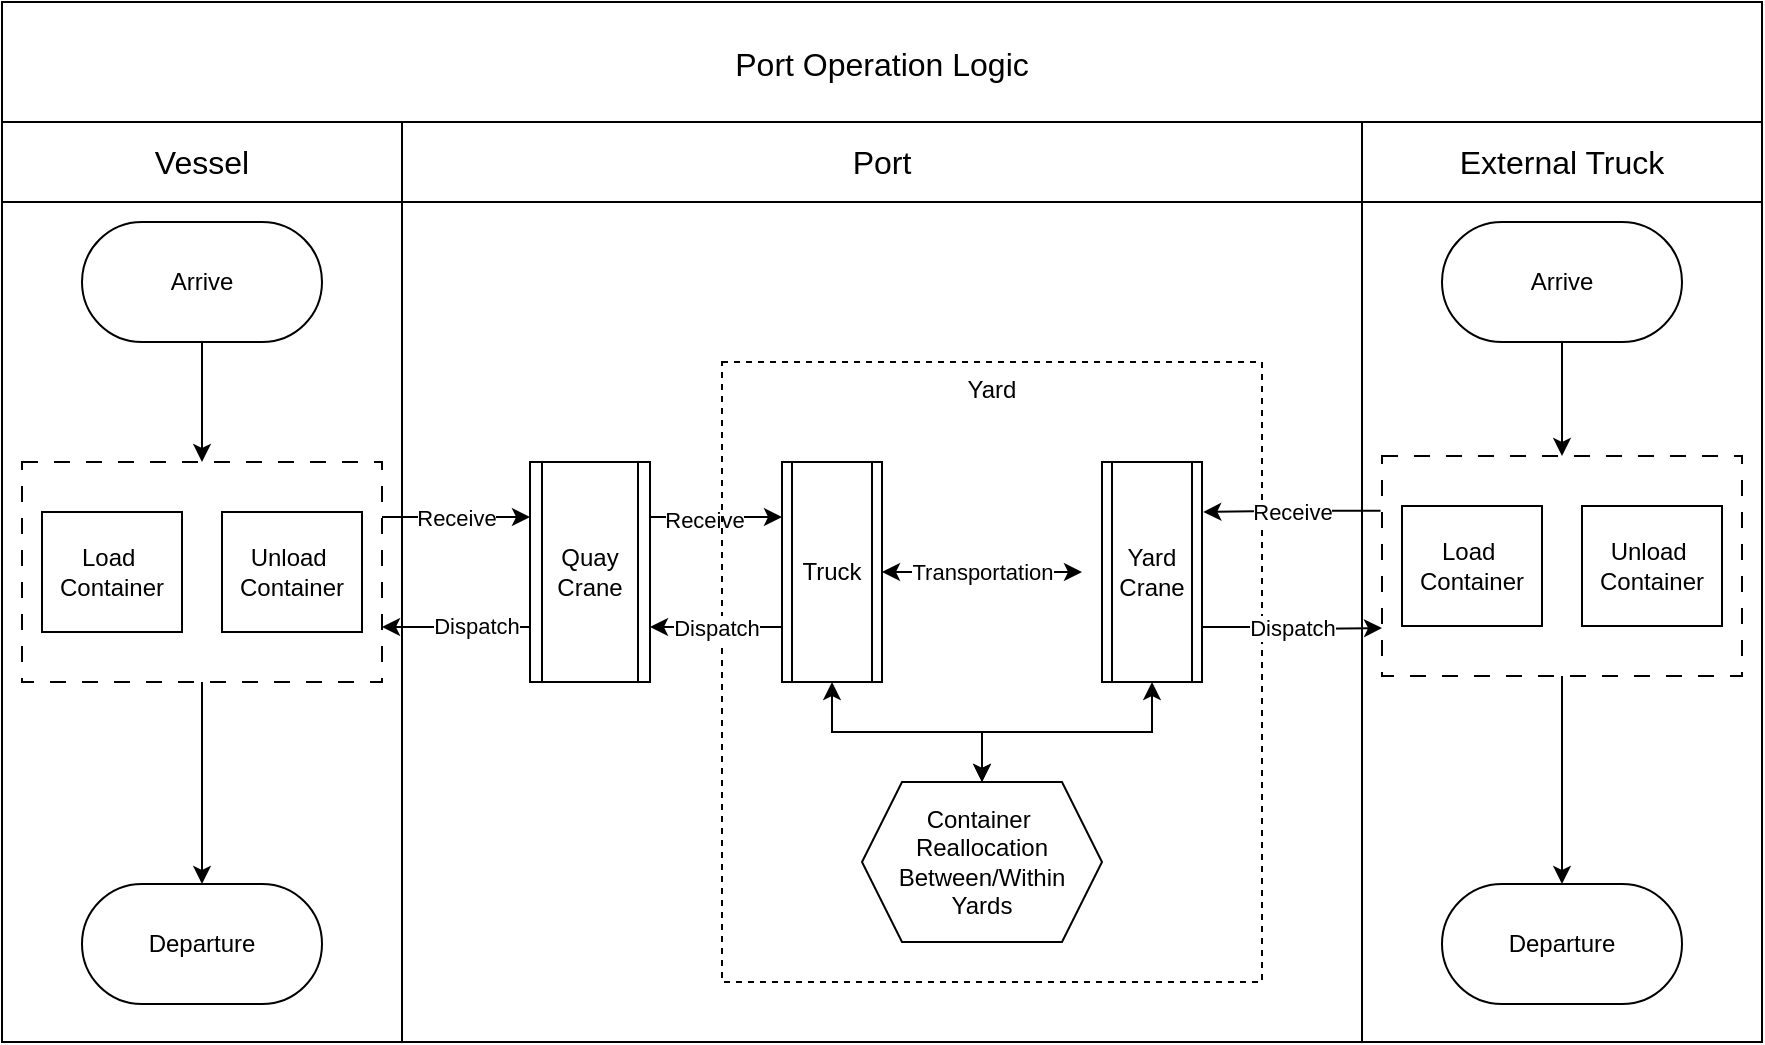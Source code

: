 <mxfile version="21.2.1" type="device">
  <diagram id="kgpKYQtTHZ0yAKxKKP6v" name="Page-1">
    <mxGraphModel dx="1728" dy="1004" grid="1" gridSize="10" guides="1" tooltips="1" connect="1" arrows="1" fold="1" page="1" pageScale="1" pageWidth="850" pageHeight="1100" math="0" shadow="0">
      <root>
        <mxCell id="0" />
        <mxCell id="1" parent="0" />
        <mxCell id="H2wxgID-5hjO3u1uiLOb-33" value="Port Operation Logic" style="shape=table;startSize=60;container=1;collapsible=0;childLayout=tableLayout;strokeColor=default;fontSize=16;" vertex="1" parent="1">
          <mxGeometry x="80" y="160" width="880" height="520" as="geometry" />
        </mxCell>
        <mxCell id="H2wxgID-5hjO3u1uiLOb-34" value="" style="shape=tableRow;horizontal=0;startSize=0;swimlaneHead=0;swimlaneBody=0;strokeColor=inherit;top=0;left=0;bottom=0;right=0;collapsible=0;dropTarget=0;fillColor=none;points=[[0,0.5],[1,0.5]];portConstraint=eastwest;fontSize=16;" vertex="1" parent="H2wxgID-5hjO3u1uiLOb-33">
          <mxGeometry y="60" width="880" height="40" as="geometry" />
        </mxCell>
        <mxCell id="H2wxgID-5hjO3u1uiLOb-35" value="Vessel" style="shape=partialRectangle;html=1;whiteSpace=wrap;connectable=0;strokeColor=inherit;overflow=hidden;fillColor=none;top=0;left=0;bottom=0;right=0;pointerEvents=1;fontSize=16;" vertex="1" parent="H2wxgID-5hjO3u1uiLOb-34">
          <mxGeometry width="200" height="40" as="geometry">
            <mxRectangle width="200" height="40" as="alternateBounds" />
          </mxGeometry>
        </mxCell>
        <mxCell id="H2wxgID-5hjO3u1uiLOb-36" value="Port" style="shape=partialRectangle;html=1;whiteSpace=wrap;connectable=0;strokeColor=inherit;overflow=hidden;fillColor=none;top=0;left=0;bottom=0;right=0;pointerEvents=1;fontSize=16;" vertex="1" parent="H2wxgID-5hjO3u1uiLOb-34">
          <mxGeometry x="200" width="480" height="40" as="geometry">
            <mxRectangle width="480" height="40" as="alternateBounds" />
          </mxGeometry>
        </mxCell>
        <mxCell id="H2wxgID-5hjO3u1uiLOb-37" value="External Truck" style="shape=partialRectangle;html=1;whiteSpace=wrap;connectable=0;strokeColor=inherit;overflow=hidden;fillColor=none;top=0;left=0;bottom=0;right=0;pointerEvents=1;fontSize=16;" vertex="1" parent="H2wxgID-5hjO3u1uiLOb-34">
          <mxGeometry x="680" width="200" height="40" as="geometry">
            <mxRectangle width="200" height="40" as="alternateBounds" />
          </mxGeometry>
        </mxCell>
        <mxCell id="H2wxgID-5hjO3u1uiLOb-38" value="" style="shape=tableRow;horizontal=0;startSize=0;swimlaneHead=0;swimlaneBody=0;strokeColor=inherit;top=0;left=0;bottom=0;right=0;collapsible=0;dropTarget=0;fillColor=none;points=[[0,0.5],[1,0.5]];portConstraint=eastwest;fontSize=16;" vertex="1" parent="H2wxgID-5hjO3u1uiLOb-33">
          <mxGeometry y="100" width="880" height="420" as="geometry" />
        </mxCell>
        <mxCell id="H2wxgID-5hjO3u1uiLOb-39" value="" style="shape=partialRectangle;html=1;whiteSpace=wrap;connectable=0;strokeColor=inherit;overflow=hidden;fillColor=none;top=0;left=0;bottom=0;right=0;pointerEvents=1;fontSize=16;" vertex="1" parent="H2wxgID-5hjO3u1uiLOb-38">
          <mxGeometry width="200" height="420" as="geometry">
            <mxRectangle width="200" height="420" as="alternateBounds" />
          </mxGeometry>
        </mxCell>
        <mxCell id="H2wxgID-5hjO3u1uiLOb-40" value="" style="shape=partialRectangle;html=1;whiteSpace=wrap;connectable=0;strokeColor=inherit;overflow=hidden;fillColor=none;top=0;left=0;bottom=0;right=0;pointerEvents=1;fontSize=16;" vertex="1" parent="H2wxgID-5hjO3u1uiLOb-38">
          <mxGeometry x="200" width="480" height="420" as="geometry">
            <mxRectangle width="480" height="420" as="alternateBounds" />
          </mxGeometry>
        </mxCell>
        <mxCell id="H2wxgID-5hjO3u1uiLOb-41" value="" style="shape=partialRectangle;html=1;whiteSpace=wrap;connectable=0;strokeColor=inherit;overflow=hidden;fillColor=none;top=0;left=0;bottom=0;right=0;pointerEvents=1;fontSize=16;" vertex="1" parent="H2wxgID-5hjO3u1uiLOb-38">
          <mxGeometry x="680" width="200" height="420" as="geometry">
            <mxRectangle width="200" height="420" as="alternateBounds" />
          </mxGeometry>
        </mxCell>
        <mxCell id="H2wxgID-5hjO3u1uiLOb-78" style="edgeStyle=orthogonalEdgeStyle;rounded=0;orthogonalLoop=1;jettySize=auto;html=1;" edge="1" parent="1" source="H2wxgID-5hjO3u1uiLOb-70" target="H2wxgID-5hjO3u1uiLOb-77">
          <mxGeometry relative="1" as="geometry" />
        </mxCell>
        <mxCell id="H2wxgID-5hjO3u1uiLOb-70" value="Arrive" style="rounded=1;whiteSpace=wrap;html=1;arcSize=50;" vertex="1" parent="1">
          <mxGeometry x="120" y="270" width="120" height="60" as="geometry" />
        </mxCell>
        <mxCell id="H2wxgID-5hjO3u1uiLOb-71" value="Departure" style="rounded=1;whiteSpace=wrap;html=1;arcSize=50;" vertex="1" parent="1">
          <mxGeometry x="120" y="601" width="120" height="60" as="geometry" />
        </mxCell>
        <mxCell id="H2wxgID-5hjO3u1uiLOb-96" style="edgeStyle=orthogonalEdgeStyle;rounded=0;orthogonalLoop=1;jettySize=auto;html=1;" edge="1" parent="1" source="H2wxgID-5hjO3u1uiLOb-73" target="H2wxgID-5hjO3u1uiLOb-95">
          <mxGeometry relative="1" as="geometry" />
        </mxCell>
        <mxCell id="H2wxgID-5hjO3u1uiLOb-73" value="Arrive" style="rounded=1;whiteSpace=wrap;html=1;arcSize=50;" vertex="1" parent="1">
          <mxGeometry x="800" y="270" width="120" height="60" as="geometry" />
        </mxCell>
        <mxCell id="H2wxgID-5hjO3u1uiLOb-74" value="Departure" style="rounded=1;whiteSpace=wrap;html=1;arcSize=50;" vertex="1" parent="1">
          <mxGeometry x="800" y="601" width="120" height="60" as="geometry" />
        </mxCell>
        <mxCell id="H2wxgID-5hjO3u1uiLOb-75" value="Load&amp;nbsp;&lt;br&gt;Container" style="rounded=0;whiteSpace=wrap;html=1;" vertex="1" parent="1">
          <mxGeometry x="100" y="415" width="70" height="60" as="geometry" />
        </mxCell>
        <mxCell id="H2wxgID-5hjO3u1uiLOb-76" value="Unload&amp;nbsp;&lt;br&gt;Container" style="rounded=0;whiteSpace=wrap;html=1;" vertex="1" parent="1">
          <mxGeometry x="190" y="415" width="70" height="60" as="geometry" />
        </mxCell>
        <mxCell id="H2wxgID-5hjO3u1uiLOb-79" style="edgeStyle=orthogonalEdgeStyle;rounded=0;orthogonalLoop=1;jettySize=auto;html=1;" edge="1" parent="1" source="H2wxgID-5hjO3u1uiLOb-77" target="H2wxgID-5hjO3u1uiLOb-71">
          <mxGeometry relative="1" as="geometry" />
        </mxCell>
        <mxCell id="H2wxgID-5hjO3u1uiLOb-102" value="Receive" style="edgeStyle=orthogonalEdgeStyle;rounded=0;orthogonalLoop=1;jettySize=auto;html=1;exitX=1;exitY=0.25;exitDx=0;exitDy=0;entryX=0;entryY=0.25;entryDx=0;entryDy=0;" edge="1" parent="1" source="H2wxgID-5hjO3u1uiLOb-77" target="H2wxgID-5hjO3u1uiLOb-80">
          <mxGeometry relative="1" as="geometry" />
        </mxCell>
        <mxCell id="H2wxgID-5hjO3u1uiLOb-77" value="" style="rounded=0;whiteSpace=wrap;html=1;fillColor=none;dashed=1;dashPattern=8 8;" vertex="1" parent="1">
          <mxGeometry x="90" y="390" width="180" height="110" as="geometry" />
        </mxCell>
        <mxCell id="H2wxgID-5hjO3u1uiLOb-88" style="edgeStyle=orthogonalEdgeStyle;rounded=0;orthogonalLoop=1;jettySize=auto;html=1;entryX=0;entryY=0.25;entryDx=0;entryDy=0;exitX=1;exitY=0.25;exitDx=0;exitDy=0;" edge="1" parent="1" source="H2wxgID-5hjO3u1uiLOb-80" target="H2wxgID-5hjO3u1uiLOb-109">
          <mxGeometry relative="1" as="geometry">
            <mxPoint x="480" y="417.5" as="targetPoint" />
          </mxGeometry>
        </mxCell>
        <mxCell id="H2wxgID-5hjO3u1uiLOb-89" value="Receive" style="edgeLabel;html=1;align=center;verticalAlign=middle;resizable=0;points=[];" vertex="1" connectable="0" parent="H2wxgID-5hjO3u1uiLOb-88">
          <mxGeometry x="-0.186" y="-1" relative="1" as="geometry">
            <mxPoint as="offset" />
          </mxGeometry>
        </mxCell>
        <mxCell id="H2wxgID-5hjO3u1uiLOb-104" style="edgeStyle=orthogonalEdgeStyle;rounded=0;orthogonalLoop=1;jettySize=auto;html=1;entryX=1;entryY=0.75;entryDx=0;entryDy=0;exitX=0;exitY=0.75;exitDx=0;exitDy=0;" edge="1" parent="1" source="H2wxgID-5hjO3u1uiLOb-80" target="H2wxgID-5hjO3u1uiLOb-77">
          <mxGeometry relative="1" as="geometry" />
        </mxCell>
        <mxCell id="H2wxgID-5hjO3u1uiLOb-105" value="Dispatch" style="edgeLabel;html=1;align=center;verticalAlign=middle;resizable=0;points=[];" vertex="1" connectable="0" parent="H2wxgID-5hjO3u1uiLOb-104">
          <mxGeometry x="-0.255" y="-1" relative="1" as="geometry">
            <mxPoint as="offset" />
          </mxGeometry>
        </mxCell>
        <mxCell id="H2wxgID-5hjO3u1uiLOb-80" value="Quay&lt;br&gt;Crane" style="shape=process;whiteSpace=wrap;html=1;backgroundOutline=1;" vertex="1" parent="1">
          <mxGeometry x="344" y="390" width="60" height="110" as="geometry" />
        </mxCell>
        <mxCell id="H2wxgID-5hjO3u1uiLOb-83" value="Yard" style="rounded=0;whiteSpace=wrap;html=1;fillColor=none;dashed=1;horizontal=1;verticalAlign=top;" vertex="1" parent="1">
          <mxGeometry x="440" y="340" width="270" height="310" as="geometry" />
        </mxCell>
        <mxCell id="H2wxgID-5hjO3u1uiLOb-92" value="Dispatch" style="edgeStyle=orthogonalEdgeStyle;rounded=0;orthogonalLoop=1;jettySize=auto;html=1;entryX=1;entryY=0.75;entryDx=0;entryDy=0;exitX=0;exitY=0.75;exitDx=0;exitDy=0;" edge="1" parent="1" source="H2wxgID-5hjO3u1uiLOb-109" target="H2wxgID-5hjO3u1uiLOb-80">
          <mxGeometry relative="1" as="geometry">
            <mxPoint x="480" y="472.5" as="sourcePoint" />
          </mxGeometry>
        </mxCell>
        <mxCell id="H2wxgID-5hjO3u1uiLOb-101" value="Transportation" style="edgeStyle=orthogonalEdgeStyle;rounded=0;orthogonalLoop=1;jettySize=auto;html=1;startArrow=classic;startFill=1;" edge="1" parent="1">
          <mxGeometry relative="1" as="geometry">
            <mxPoint x="520" y="445" as="sourcePoint" />
            <mxPoint x="620" y="445" as="targetPoint" />
          </mxGeometry>
        </mxCell>
        <mxCell id="H2wxgID-5hjO3u1uiLOb-107" value="Dispatch" style="edgeStyle=orthogonalEdgeStyle;rounded=0;orthogonalLoop=1;jettySize=auto;html=1;exitX=1;exitY=0.75;exitDx=0;exitDy=0;" edge="1" parent="1" source="H2wxgID-5hjO3u1uiLOb-111">
          <mxGeometry relative="1" as="geometry">
            <mxPoint x="660" y="472.5" as="sourcePoint" />
            <mxPoint x="770" y="473" as="targetPoint" />
          </mxGeometry>
        </mxCell>
        <mxCell id="H2wxgID-5hjO3u1uiLOb-93" value="Load&amp;nbsp;&lt;br&gt;Container" style="rounded=0;whiteSpace=wrap;html=1;" vertex="1" parent="1">
          <mxGeometry x="780" y="412" width="70" height="60" as="geometry" />
        </mxCell>
        <mxCell id="H2wxgID-5hjO3u1uiLOb-94" value="Unload&amp;nbsp;&lt;br&gt;Container" style="rounded=0;whiteSpace=wrap;html=1;" vertex="1" parent="1">
          <mxGeometry x="870" y="412" width="70" height="60" as="geometry" />
        </mxCell>
        <mxCell id="H2wxgID-5hjO3u1uiLOb-97" style="edgeStyle=orthogonalEdgeStyle;rounded=0;orthogonalLoop=1;jettySize=auto;html=1;" edge="1" parent="1" source="H2wxgID-5hjO3u1uiLOb-95" target="H2wxgID-5hjO3u1uiLOb-74">
          <mxGeometry relative="1" as="geometry" />
        </mxCell>
        <mxCell id="H2wxgID-5hjO3u1uiLOb-117" value="Receive" style="edgeStyle=orthogonalEdgeStyle;rounded=0;orthogonalLoop=1;jettySize=auto;html=1;exitX=-0.004;exitY=0.249;exitDx=0;exitDy=0;exitPerimeter=0;entryX=1.013;entryY=0.227;entryDx=0;entryDy=0;entryPerimeter=0;" edge="1" parent="1" source="H2wxgID-5hjO3u1uiLOb-95" target="H2wxgID-5hjO3u1uiLOb-111">
          <mxGeometry relative="1" as="geometry" />
        </mxCell>
        <mxCell id="H2wxgID-5hjO3u1uiLOb-95" value="" style="rounded=0;whiteSpace=wrap;html=1;fillColor=none;dashed=1;dashPattern=8 8;" vertex="1" parent="1">
          <mxGeometry x="770" y="387" width="180" height="110" as="geometry" />
        </mxCell>
        <mxCell id="H2wxgID-5hjO3u1uiLOb-113" style="edgeStyle=orthogonalEdgeStyle;rounded=0;orthogonalLoop=1;jettySize=auto;html=1;startArrow=classic;startFill=1;" edge="1" parent="1" source="H2wxgID-5hjO3u1uiLOb-109" target="H2wxgID-5hjO3u1uiLOb-112">
          <mxGeometry relative="1" as="geometry" />
        </mxCell>
        <mxCell id="H2wxgID-5hjO3u1uiLOb-109" value="Truck" style="shape=process;whiteSpace=wrap;html=1;backgroundOutline=1;" vertex="1" parent="1">
          <mxGeometry x="470" y="390" width="50" height="110" as="geometry" />
        </mxCell>
        <mxCell id="H2wxgID-5hjO3u1uiLOb-114" style="edgeStyle=orthogonalEdgeStyle;rounded=0;orthogonalLoop=1;jettySize=auto;html=1;entryX=0.5;entryY=0;entryDx=0;entryDy=0;startArrow=classic;startFill=1;" edge="1" parent="1" source="H2wxgID-5hjO3u1uiLOb-111" target="H2wxgID-5hjO3u1uiLOb-112">
          <mxGeometry relative="1" as="geometry" />
        </mxCell>
        <mxCell id="H2wxgID-5hjO3u1uiLOb-111" value="Yard&lt;br&gt;Crane" style="shape=process;whiteSpace=wrap;html=1;backgroundOutline=1;" vertex="1" parent="1">
          <mxGeometry x="630" y="390" width="50" height="110" as="geometry" />
        </mxCell>
        <mxCell id="H2wxgID-5hjO3u1uiLOb-112" value="Container&amp;nbsp;&lt;br&gt;Reallocation&lt;br&gt;Between/Within&lt;br&gt;Yards" style="shape=hexagon;perimeter=hexagonPerimeter2;whiteSpace=wrap;html=1;fixedSize=1;" vertex="1" parent="1">
          <mxGeometry x="510" y="550" width="120" height="80" as="geometry" />
        </mxCell>
      </root>
    </mxGraphModel>
  </diagram>
</mxfile>
